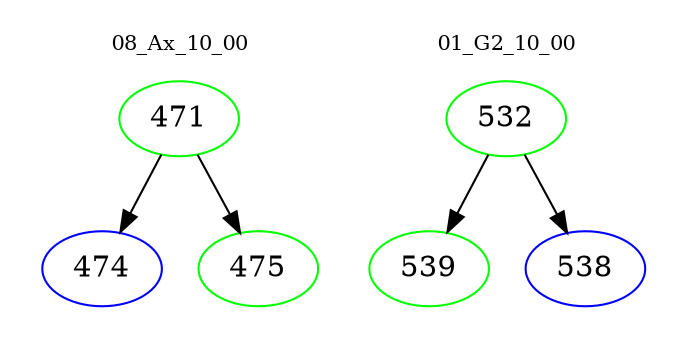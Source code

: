 digraph{
subgraph cluster_0 {
color = white
label = "08_Ax_10_00";
fontsize=10;
T0_471 [label="471", color="green"]
T0_471 -> T0_474 [color="black"]
T0_474 [label="474", color="blue"]
T0_471 -> T0_475 [color="black"]
T0_475 [label="475", color="green"]
}
subgraph cluster_1 {
color = white
label = "01_G2_10_00";
fontsize=10;
T1_532 [label="532", color="green"]
T1_532 -> T1_539 [color="black"]
T1_539 [label="539", color="green"]
T1_532 -> T1_538 [color="black"]
T1_538 [label="538", color="blue"]
}
}
